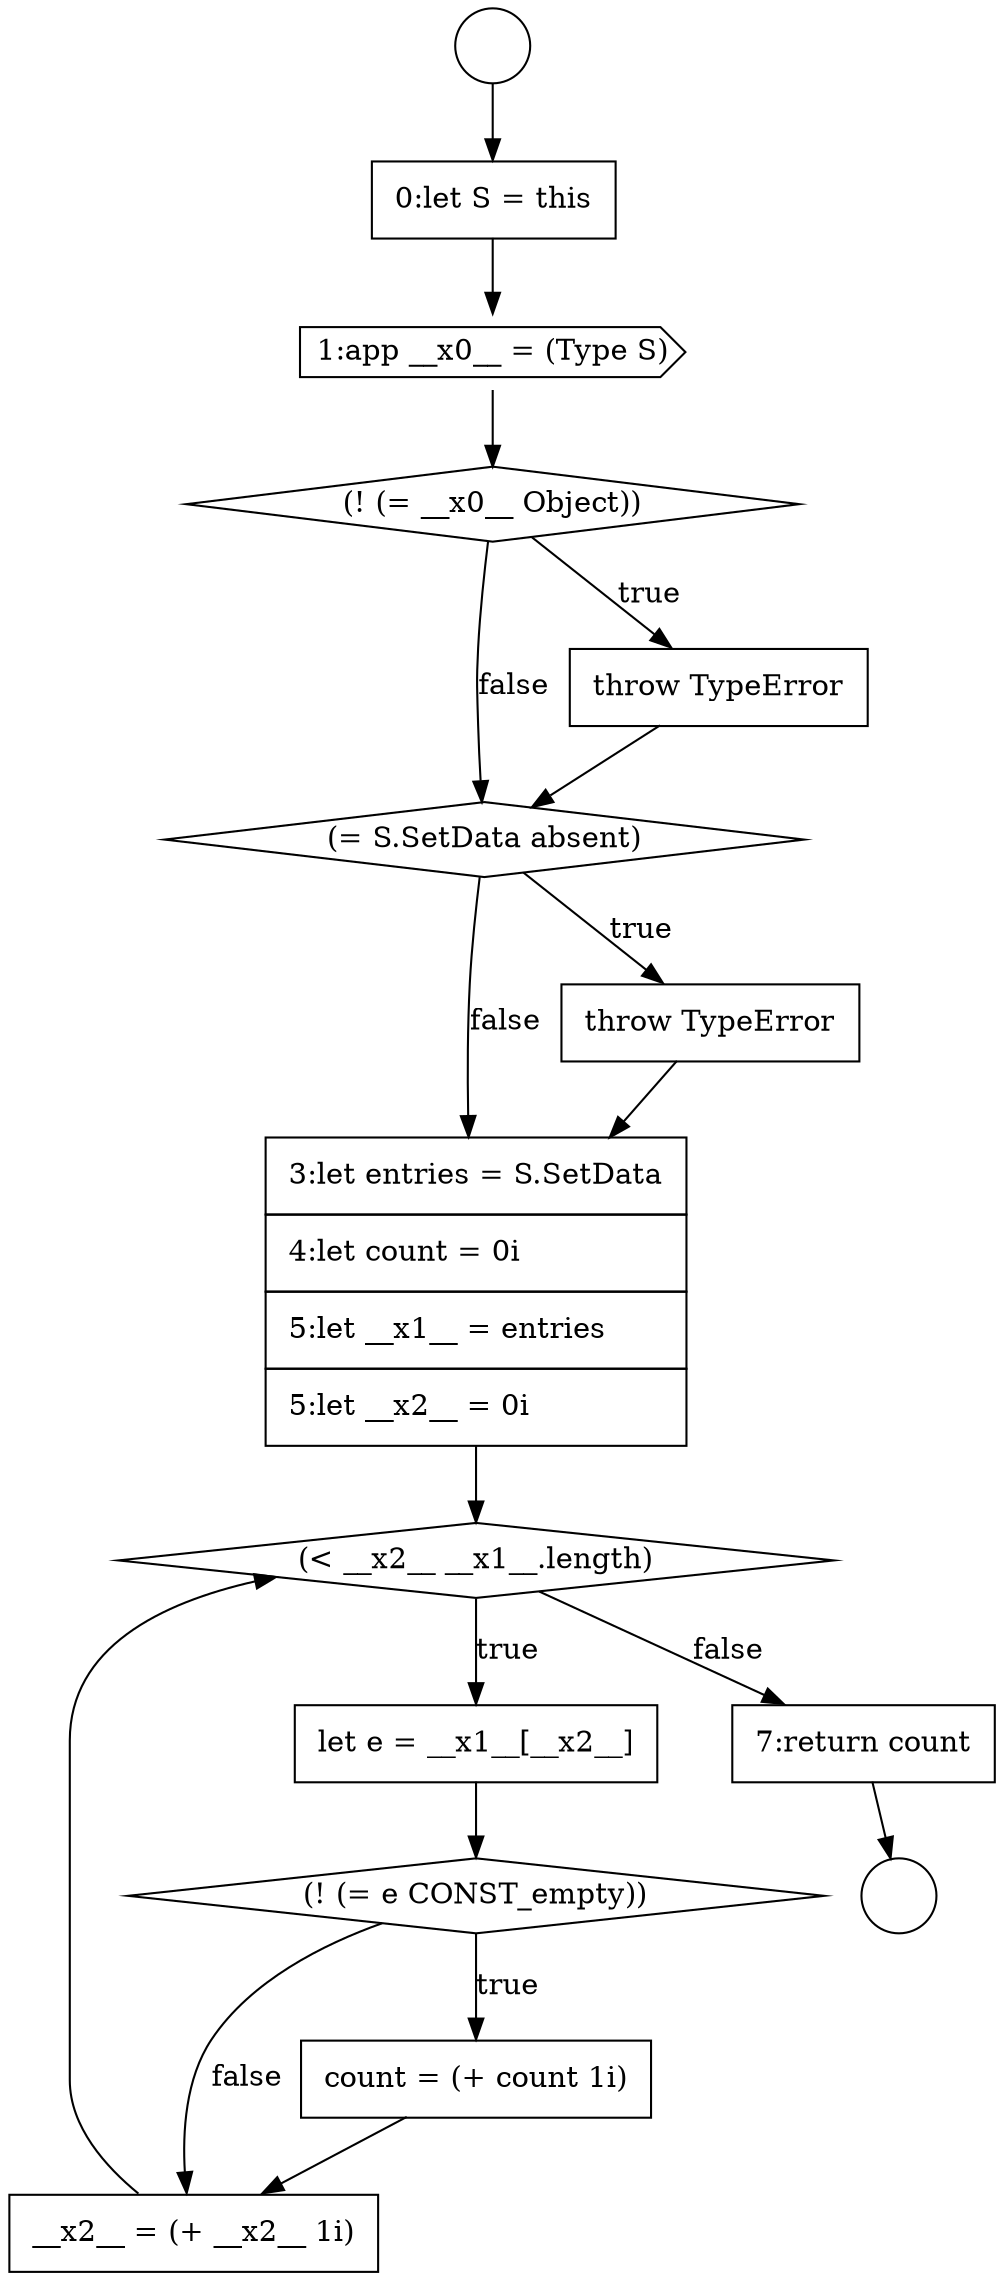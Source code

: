 digraph {
  node15380 [shape=diamond, label=<<font color="black">(= S.SetData absent)</font>> color="black" fillcolor="white" style=filled]
  node15384 [shape=none, margin=0, label=<<font color="black">
    <table border="0" cellborder="1" cellspacing="0" cellpadding="10">
      <tr><td align="left">let e = __x1__[__x2__]</td></tr>
    </table>
  </font>> color="black" fillcolor="white" style=filled]
  node15387 [shape=none, margin=0, label=<<font color="black">
    <table border="0" cellborder="1" cellspacing="0" cellpadding="10">
      <tr><td align="left">__x2__ = (+ __x2__ 1i)</td></tr>
    </table>
  </font>> color="black" fillcolor="white" style=filled]
  node15379 [shape=none, margin=0, label=<<font color="black">
    <table border="0" cellborder="1" cellspacing="0" cellpadding="10">
      <tr><td align="left">throw TypeError</td></tr>
    </table>
  </font>> color="black" fillcolor="white" style=filled]
  node15383 [shape=diamond, label=<<font color="black">(&lt; __x2__ __x1__.length)</font>> color="black" fillcolor="white" style=filled]
  node15388 [shape=none, margin=0, label=<<font color="black">
    <table border="0" cellborder="1" cellspacing="0" cellpadding="10">
      <tr><td align="left">7:return count</td></tr>
    </table>
  </font>> color="black" fillcolor="white" style=filled]
  node15374 [shape=circle label=" " color="black" fillcolor="white" style=filled]
  node15382 [shape=none, margin=0, label=<<font color="black">
    <table border="0" cellborder="1" cellspacing="0" cellpadding="10">
      <tr><td align="left">3:let entries = S.SetData</td></tr>
      <tr><td align="left">4:let count = 0i</td></tr>
      <tr><td align="left">5:let __x1__ = entries</td></tr>
      <tr><td align="left">5:let __x2__ = 0i</td></tr>
    </table>
  </font>> color="black" fillcolor="white" style=filled]
  node15378 [shape=diamond, label=<<font color="black">(! (= __x0__ Object))</font>> color="black" fillcolor="white" style=filled]
  node15385 [shape=diamond, label=<<font color="black">(! (= e CONST_empty))</font>> color="black" fillcolor="white" style=filled]
  node15375 [shape=circle label=" " color="black" fillcolor="white" style=filled]
  node15377 [shape=cds, label=<<font color="black">1:app __x0__ = (Type S)</font>> color="black" fillcolor="white" style=filled]
  node15376 [shape=none, margin=0, label=<<font color="black">
    <table border="0" cellborder="1" cellspacing="0" cellpadding="10">
      <tr><td align="left">0:let S = this</td></tr>
    </table>
  </font>> color="black" fillcolor="white" style=filled]
  node15381 [shape=none, margin=0, label=<<font color="black">
    <table border="0" cellborder="1" cellspacing="0" cellpadding="10">
      <tr><td align="left">throw TypeError</td></tr>
    </table>
  </font>> color="black" fillcolor="white" style=filled]
  node15386 [shape=none, margin=0, label=<<font color="black">
    <table border="0" cellborder="1" cellspacing="0" cellpadding="10">
      <tr><td align="left">count = (+ count 1i)</td></tr>
    </table>
  </font>> color="black" fillcolor="white" style=filled]
  node15384 -> node15385 [ color="black"]
  node15383 -> node15384 [label=<<font color="black">true</font>> color="black"]
  node15383 -> node15388 [label=<<font color="black">false</font>> color="black"]
  node15379 -> node15380 [ color="black"]
  node15385 -> node15386 [label=<<font color="black">true</font>> color="black"]
  node15385 -> node15387 [label=<<font color="black">false</font>> color="black"]
  node15380 -> node15381 [label=<<font color="black">true</font>> color="black"]
  node15380 -> node15382 [label=<<font color="black">false</font>> color="black"]
  node15388 -> node15375 [ color="black"]
  node15387 -> node15383 [ color="black"]
  node15376 -> node15377 [ color="black"]
  node15374 -> node15376 [ color="black"]
  node15381 -> node15382 [ color="black"]
  node15386 -> node15387 [ color="black"]
  node15377 -> node15378 [ color="black"]
  node15378 -> node15379 [label=<<font color="black">true</font>> color="black"]
  node15378 -> node15380 [label=<<font color="black">false</font>> color="black"]
  node15382 -> node15383 [ color="black"]
}
